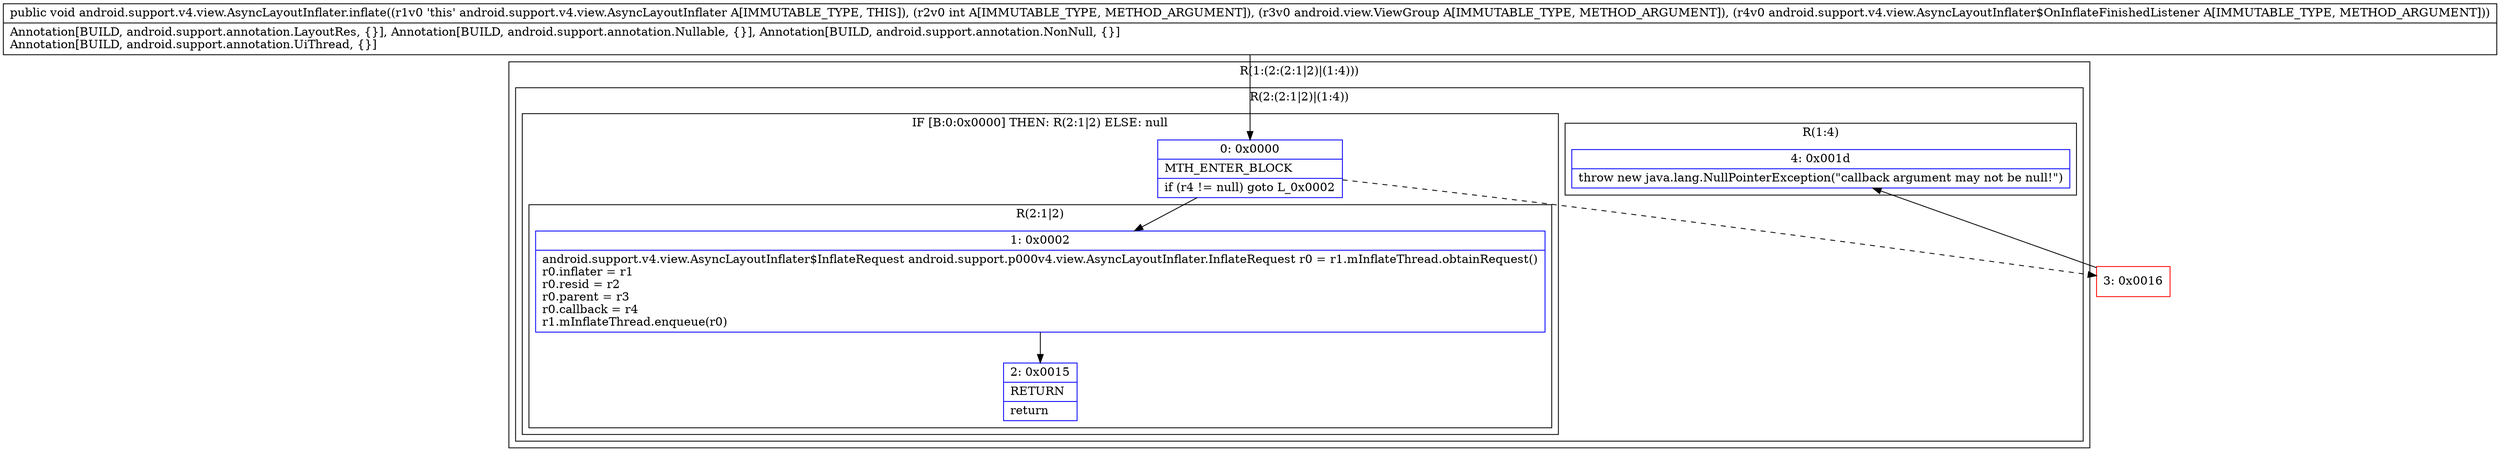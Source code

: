 digraph "CFG forandroid.support.v4.view.AsyncLayoutInflater.inflate(ILandroid\/view\/ViewGroup;Landroid\/support\/v4\/view\/AsyncLayoutInflater$OnInflateFinishedListener;)V" {
subgraph cluster_Region_511908902 {
label = "R(1:(2:(2:1|2)|(1:4)))";
node [shape=record,color=blue];
subgraph cluster_Region_1692895403 {
label = "R(2:(2:1|2)|(1:4))";
node [shape=record,color=blue];
subgraph cluster_IfRegion_193629756 {
label = "IF [B:0:0x0000] THEN: R(2:1|2) ELSE: null";
node [shape=record,color=blue];
Node_0 [shape=record,label="{0\:\ 0x0000|MTH_ENTER_BLOCK\l|if (r4 != null) goto L_0x0002\l}"];
subgraph cluster_Region_1019191440 {
label = "R(2:1|2)";
node [shape=record,color=blue];
Node_1 [shape=record,label="{1\:\ 0x0002|android.support.v4.view.AsyncLayoutInflater$InflateRequest android.support.p000v4.view.AsyncLayoutInflater.InflateRequest r0 = r1.mInflateThread.obtainRequest()\lr0.inflater = r1\lr0.resid = r2\lr0.parent = r3\lr0.callback = r4\lr1.mInflateThread.enqueue(r0)\l}"];
Node_2 [shape=record,label="{2\:\ 0x0015|RETURN\l|return\l}"];
}
}
subgraph cluster_Region_404749157 {
label = "R(1:4)";
node [shape=record,color=blue];
Node_4 [shape=record,label="{4\:\ 0x001d|throw new java.lang.NullPointerException(\"callback argument may not be null!\")\l}"];
}
}
}
Node_3 [shape=record,color=red,label="{3\:\ 0x0016}"];
MethodNode[shape=record,label="{public void android.support.v4.view.AsyncLayoutInflater.inflate((r1v0 'this' android.support.v4.view.AsyncLayoutInflater A[IMMUTABLE_TYPE, THIS]), (r2v0 int A[IMMUTABLE_TYPE, METHOD_ARGUMENT]), (r3v0 android.view.ViewGroup A[IMMUTABLE_TYPE, METHOD_ARGUMENT]), (r4v0 android.support.v4.view.AsyncLayoutInflater$OnInflateFinishedListener A[IMMUTABLE_TYPE, METHOD_ARGUMENT]))  | Annotation[BUILD, android.support.annotation.LayoutRes, \{\}], Annotation[BUILD, android.support.annotation.Nullable, \{\}], Annotation[BUILD, android.support.annotation.NonNull, \{\}]\lAnnotation[BUILD, android.support.annotation.UiThread, \{\}]\l}"];
MethodNode -> Node_0;
Node_0 -> Node_1;
Node_0 -> Node_3[style=dashed];
Node_1 -> Node_2;
Node_3 -> Node_4;
}

